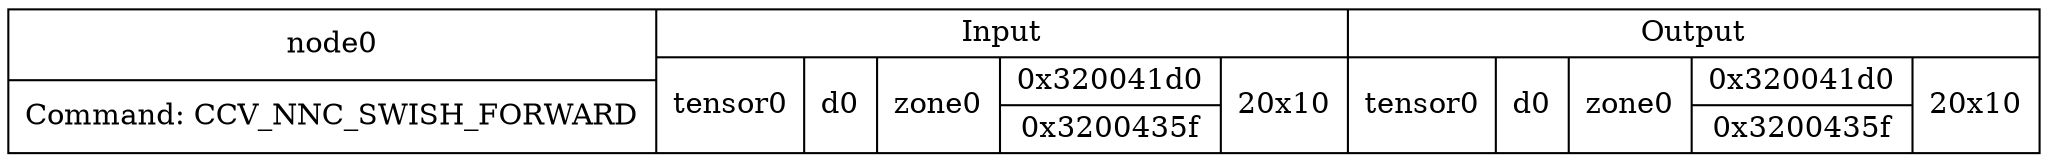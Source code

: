 digraph G {
compound=true;
node0 [shape=record,label="{node0|Command: CCV_NNC_SWISH_FORWARD}|{Input|{tensor0|d0|zone0|{0x320041d0|0x3200435f}|20x10}}|{Output|{tensor0|d0|zone0|{0x320041d0|0x3200435f}|20x10}}"];
}
